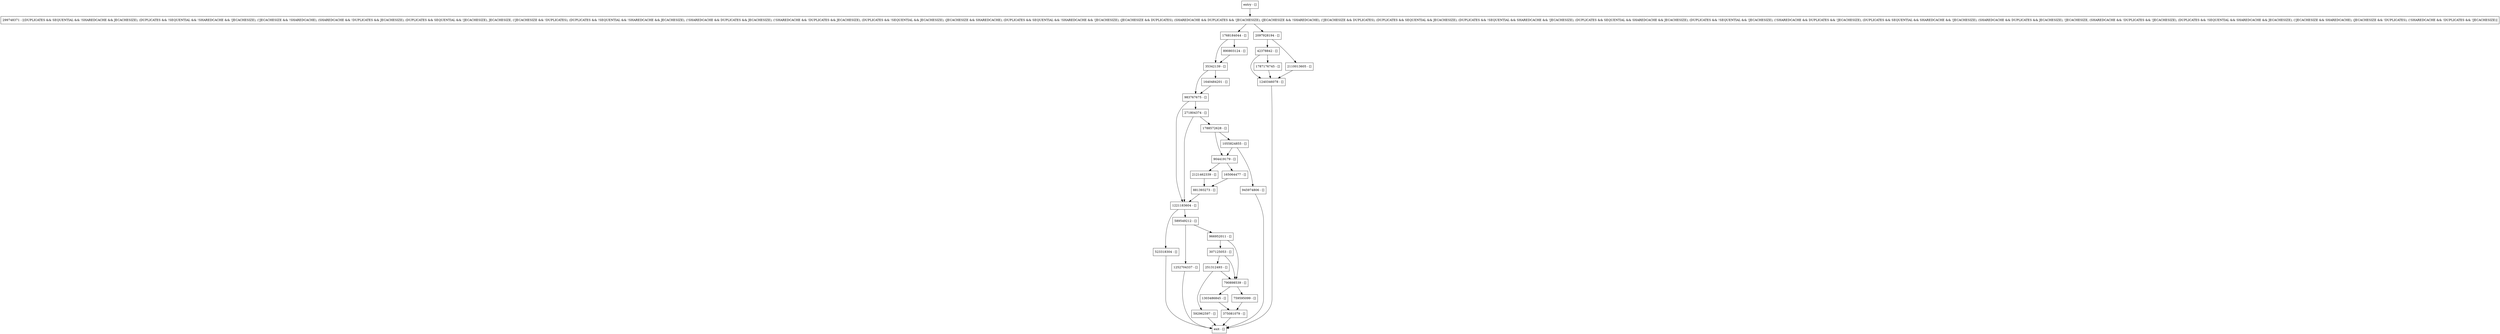 digraph getInternal {
node [shape=record];
523318304 [label="523318304 - []"];
1240346078 [label="1240346078 - []"];
1055824855 [label="1055824855 - []"];
299748371 [label="299748371 - [(DUPLICATES && SEQUENTIAL && !SHAREDCACHE && JECACHESIZE), (DUPLICATES && !SEQUENTIAL && !SHAREDCACHE && !JECACHESIZE), (!JECACHESIZE && !SHAREDCACHE), (SHAREDCACHE && !DUPLICATES && JECACHESIZE), (DUPLICATES && SEQUENTIAL && !JECACHESIZE), JECACHESIZE, (!JECACHESIZE && !DUPLICATES), (DUPLICATES && !SEQUENTIAL && !SHAREDCACHE && JECACHESIZE), (!SHAREDCACHE && DUPLICATES && JECACHESIZE), (!SHAREDCACHE && !DUPLICATES && JECACHESIZE), (DUPLICATES && !SEQUENTIAL && JECACHESIZE), (JECACHESIZE && SHAREDCACHE), (DUPLICATES && SEQUENTIAL && !SHAREDCACHE && !JECACHESIZE), (JECACHESIZE && DUPLICATES), (SHAREDCACHE && DUPLICATES && !JECACHESIZE), (JECACHESIZE && !SHAREDCACHE), (!JECACHESIZE && DUPLICATES), (DUPLICATES && SEQUENTIAL && JECACHESIZE), (DUPLICATES && !SEQUENTIAL && SHAREDCACHE && !JECACHESIZE), (DUPLICATES && SEQUENTIAL && SHAREDCACHE && JECACHESIZE), (DUPLICATES && !SEQUENTIAL && !JECACHESIZE), (!SHAREDCACHE && DUPLICATES && !JECACHESIZE), (DUPLICATES && SEQUENTIAL && SHAREDCACHE && !JECACHESIZE), (SHAREDCACHE && DUPLICATES && JECACHESIZE), !JECACHESIZE, (SHAREDCACHE && !DUPLICATES && !JECACHESIZE), (DUPLICATES && !SEQUENTIAL && SHAREDCACHE && JECACHESIZE), (!JECACHESIZE && SHAREDCACHE), (JECACHESIZE && !DUPLICATES), (!SHAREDCACHE && !DUPLICATES && !JECACHESIZE)]"];
251312493 [label="251312493 - []"];
592962597 [label="592962597 - []"];
589549212 [label="589549212 - []"];
983767675 [label="983767675 - []"];
375081079 [label="375081079 - []"];
307125053 [label="307125053 - []"];
1303486845 [label="1303486845 - []"];
881393273 [label="881393273 - []"];
966952011 [label="966952011 - []"];
1768184044 [label="1768184044 - []"];
1788572628 [label="1788572628 - []"];
1252704337 [label="1252704337 - []"];
945974806 [label="945974806 - []"];
35342139 [label="35342139 - []"];
165064477 [label="165064477 - []"];
1640484201 [label="1640484201 - []"];
2097928194 [label="2097928194 - []"];
1221183604 [label="1221183604 - []"];
2110013605 [label="2110013605 - []"];
2121462339 [label="2121462339 - []"];
entry [label="entry - []"];
exit [label="exit - []"];
1787176745 [label="1787176745 - []"];
890803124 [label="890803124 - []"];
904419179 [label="904419179 - []"];
759595099 [label="759595099 - []"];
271804374 [label="271804374 - []"];
790898539 [label="790898539 - []"];
42378842 [label="42378842 - []"];
entry;
exit;
523318304 -> exit;
1240346078 -> exit;
1055824855 -> 945974806;
1055824855 -> 904419179;
299748371 -> 1768184044;
299748371 -> 2097928194;
251312493 -> 592962597;
251312493 -> 790898539;
592962597 -> exit;
589549212 -> 966952011;
589549212 -> 1252704337;
983767675 -> 271804374;
983767675 -> 1221183604;
375081079 -> exit;
307125053 -> 251312493;
307125053 -> 790898539;
1303486845 -> 375081079;
881393273 -> 1221183604;
966952011 -> 790898539;
966952011 -> 307125053;
1768184044 -> 890803124;
1768184044 -> 35342139;
1788572628 -> 904419179;
1788572628 -> 1055824855;
1252704337 -> exit;
945974806 -> exit;
35342139 -> 983767675;
35342139 -> 1640484201;
165064477 -> 881393273;
1640484201 -> 983767675;
2097928194 -> 42378842;
2097928194 -> 2110013605;
1221183604 -> 523318304;
1221183604 -> 589549212;
2110013605 -> 1240346078;
2121462339 -> 881393273;
entry -> 299748371;
1787176745 -> 1240346078;
890803124 -> 35342139;
904419179 -> 165064477;
904419179 -> 2121462339;
759595099 -> 375081079;
271804374 -> 1788572628;
271804374 -> 1221183604;
790898539 -> 759595099;
790898539 -> 1303486845;
42378842 -> 1787176745;
42378842 -> 1240346078;
}
